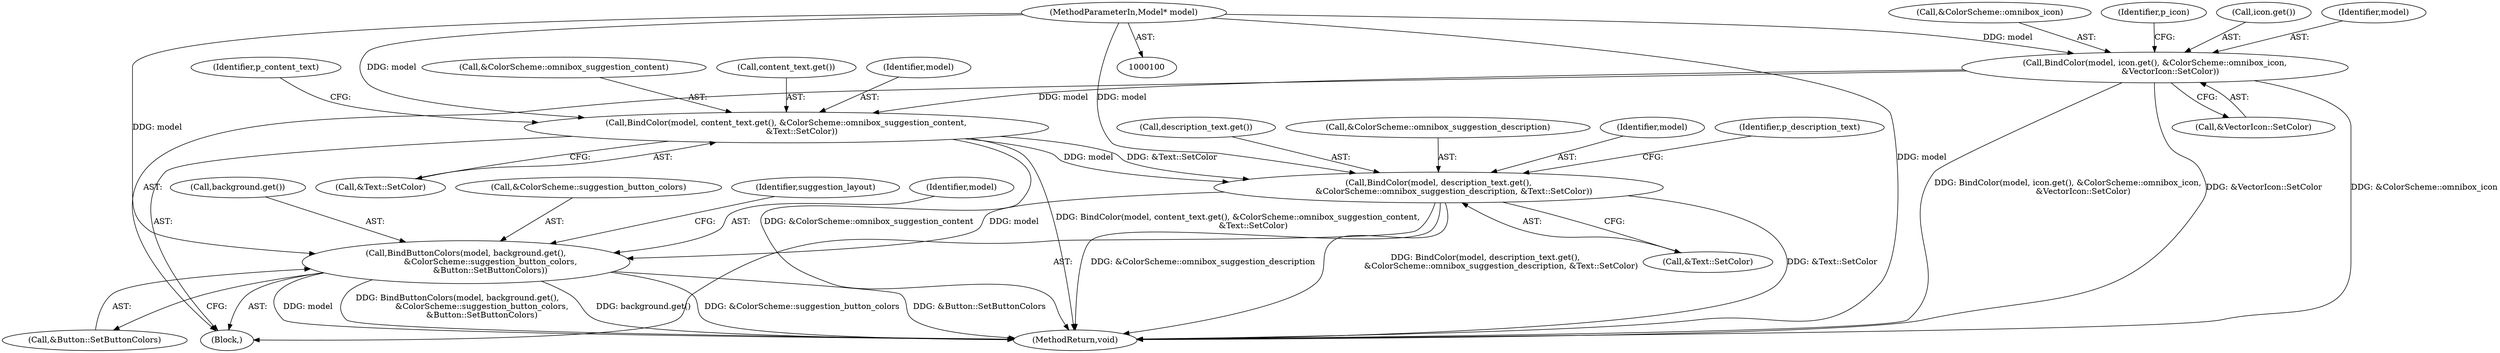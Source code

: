 digraph "0_Chrome_a79e1bbb765af34d446e42d34cd00a312b381113@pointer" {
"1000165" [label="(Call,BindColor(model, content_text.get(), &ColorScheme::omnibox_suggestion_content,\n            &Text::SetColor))"];
"1000123" [label="(Call,BindColor(model, icon.get(), &ColorScheme::omnibox_icon,\n            &VectorIcon::SetColor))"];
"1000103" [label="(MethodParameterIn,Model* model)"];
"1000197" [label="(Call,BindColor(model, description_text.get(),\n            &ColorScheme::omnibox_suggestion_description, &Text::SetColor))"];
"1000274" [label="(Call,BindButtonColors(model, background.get(),\n                   &ColorScheme::suggestion_button_colors,\n                   &Button::SetButtonColors))"];
"1000206" [label="(Identifier,p_description_text)"];
"1000274" [label="(Call,BindButtonColors(model, background.get(),\n                   &ColorScheme::suggestion_button_colors,\n                   &Button::SetButtonColors))"];
"1000277" [label="(Call,&ColorScheme::suggestion_button_colors)"];
"1000283" [label="(Identifier,suggestion_layout)"];
"1000125" [label="(Call,icon.get())"];
"1000279" [label="(Call,&Button::SetButtonColors)"];
"1000199" [label="(Call,description_text.get())"];
"1000170" [label="(Call,&Text::SetColor)"];
"1000332" [label="(MethodReturn,void)"];
"1000197" [label="(Call,BindColor(model, description_text.get(),\n            &ColorScheme::omnibox_suggestion_description, &Text::SetColor))"];
"1000167" [label="(Call,content_text.get())"];
"1000166" [label="(Identifier,model)"];
"1000275" [label="(Identifier,model)"];
"1000174" [label="(Identifier,p_content_text)"];
"1000124" [label="(Identifier,model)"];
"1000276" [label="(Call,background.get())"];
"1000123" [label="(Call,BindColor(model, icon.get(), &ColorScheme::omnibox_icon,\n            &VectorIcon::SetColor))"];
"1000168" [label="(Call,&ColorScheme::omnibox_suggestion_content)"];
"1000200" [label="(Call,&ColorScheme::omnibox_suggestion_description)"];
"1000128" [label="(Call,&VectorIcon::SetColor)"];
"1000165" [label="(Call,BindColor(model, content_text.get(), &ColorScheme::omnibox_suggestion_content,\n            &Text::SetColor))"];
"1000198" [label="(Identifier,model)"];
"1000202" [label="(Call,&Text::SetColor)"];
"1000103" [label="(MethodParameterIn,Model* model)"];
"1000126" [label="(Call,&ColorScheme::omnibox_icon)"];
"1000132" [label="(Identifier,p_icon)"];
"1000105" [label="(Block,)"];
"1000165" -> "1000105"  [label="AST: "];
"1000165" -> "1000170"  [label="CFG: "];
"1000166" -> "1000165"  [label="AST: "];
"1000167" -> "1000165"  [label="AST: "];
"1000168" -> "1000165"  [label="AST: "];
"1000170" -> "1000165"  [label="AST: "];
"1000174" -> "1000165"  [label="CFG: "];
"1000165" -> "1000332"  [label="DDG: &ColorScheme::omnibox_suggestion_content"];
"1000165" -> "1000332"  [label="DDG: BindColor(model, content_text.get(), &ColorScheme::omnibox_suggestion_content,\n            &Text::SetColor)"];
"1000123" -> "1000165"  [label="DDG: model"];
"1000103" -> "1000165"  [label="DDG: model"];
"1000165" -> "1000197"  [label="DDG: model"];
"1000165" -> "1000197"  [label="DDG: &Text::SetColor"];
"1000123" -> "1000105"  [label="AST: "];
"1000123" -> "1000128"  [label="CFG: "];
"1000124" -> "1000123"  [label="AST: "];
"1000125" -> "1000123"  [label="AST: "];
"1000126" -> "1000123"  [label="AST: "];
"1000128" -> "1000123"  [label="AST: "];
"1000132" -> "1000123"  [label="CFG: "];
"1000123" -> "1000332"  [label="DDG: &ColorScheme::omnibox_icon"];
"1000123" -> "1000332"  [label="DDG: BindColor(model, icon.get(), &ColorScheme::omnibox_icon,\n            &VectorIcon::SetColor)"];
"1000123" -> "1000332"  [label="DDG: &VectorIcon::SetColor"];
"1000103" -> "1000123"  [label="DDG: model"];
"1000103" -> "1000100"  [label="AST: "];
"1000103" -> "1000332"  [label="DDG: model"];
"1000103" -> "1000197"  [label="DDG: model"];
"1000103" -> "1000274"  [label="DDG: model"];
"1000197" -> "1000105"  [label="AST: "];
"1000197" -> "1000202"  [label="CFG: "];
"1000198" -> "1000197"  [label="AST: "];
"1000199" -> "1000197"  [label="AST: "];
"1000200" -> "1000197"  [label="AST: "];
"1000202" -> "1000197"  [label="AST: "];
"1000206" -> "1000197"  [label="CFG: "];
"1000197" -> "1000332"  [label="DDG: &ColorScheme::omnibox_suggestion_description"];
"1000197" -> "1000332"  [label="DDG: BindColor(model, description_text.get(),\n            &ColorScheme::omnibox_suggestion_description, &Text::SetColor)"];
"1000197" -> "1000332"  [label="DDG: &Text::SetColor"];
"1000197" -> "1000274"  [label="DDG: model"];
"1000274" -> "1000105"  [label="AST: "];
"1000274" -> "1000279"  [label="CFG: "];
"1000275" -> "1000274"  [label="AST: "];
"1000276" -> "1000274"  [label="AST: "];
"1000277" -> "1000274"  [label="AST: "];
"1000279" -> "1000274"  [label="AST: "];
"1000283" -> "1000274"  [label="CFG: "];
"1000274" -> "1000332"  [label="DDG: model"];
"1000274" -> "1000332"  [label="DDG: BindButtonColors(model, background.get(),\n                   &ColorScheme::suggestion_button_colors,\n                   &Button::SetButtonColors)"];
"1000274" -> "1000332"  [label="DDG: background.get()"];
"1000274" -> "1000332"  [label="DDG: &ColorScheme::suggestion_button_colors"];
"1000274" -> "1000332"  [label="DDG: &Button::SetButtonColors"];
}
